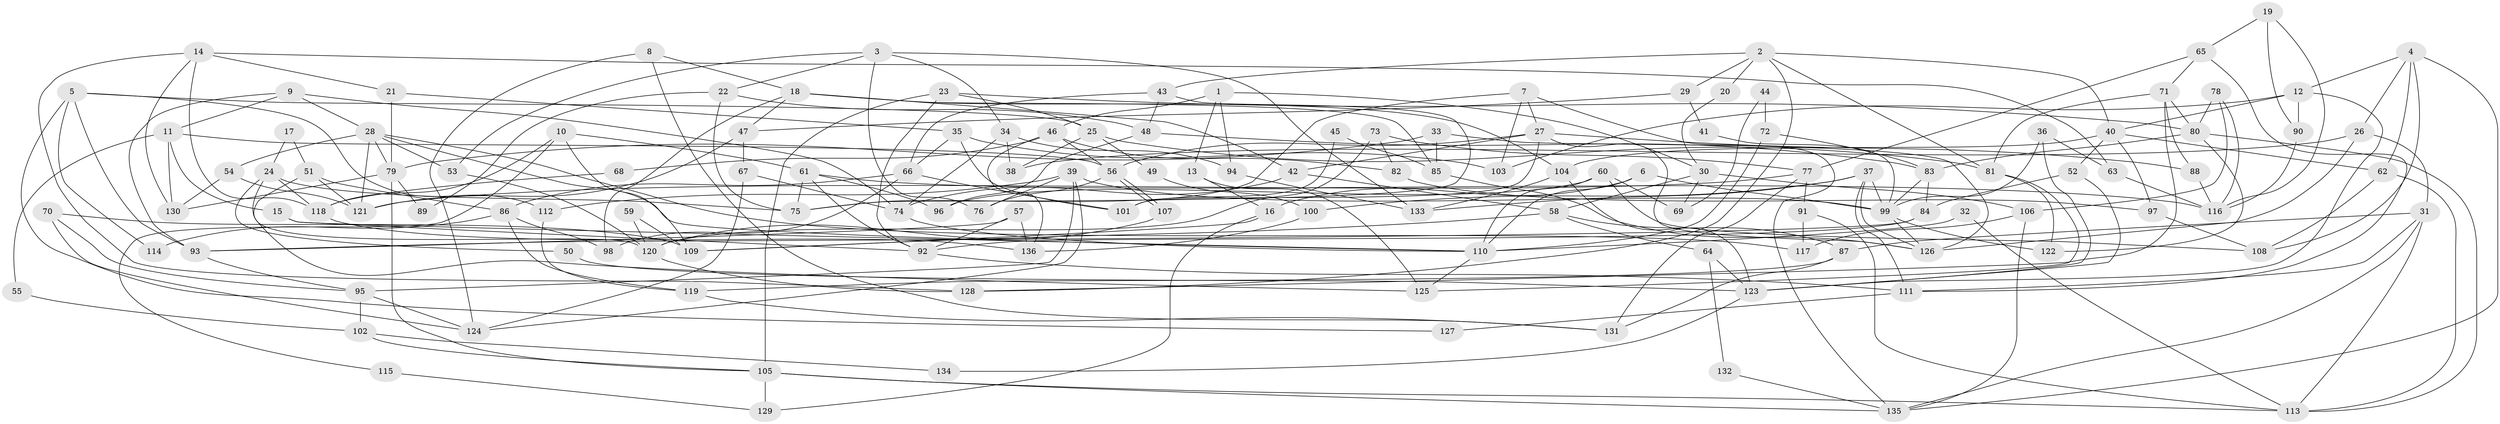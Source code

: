 // coarse degree distribution, {5: 0.17647058823529413, 7: 0.12941176470588237, 3: 0.15294117647058825, 8: 0.09411764705882353, 9: 0.03529411764705882, 6: 0.11764705882352941, 4: 0.1411764705882353, 2: 0.1411764705882353, 10: 0.011764705882352941}
// Generated by graph-tools (version 1.1) at 2025/24/03/03/25 07:24:02]
// undirected, 136 vertices, 272 edges
graph export_dot {
graph [start="1"]
  node [color=gray90,style=filled];
  1;
  2;
  3;
  4;
  5;
  6;
  7;
  8;
  9;
  10;
  11;
  12;
  13;
  14;
  15;
  16;
  17;
  18;
  19;
  20;
  21;
  22;
  23;
  24;
  25;
  26;
  27;
  28;
  29;
  30;
  31;
  32;
  33;
  34;
  35;
  36;
  37;
  38;
  39;
  40;
  41;
  42;
  43;
  44;
  45;
  46;
  47;
  48;
  49;
  50;
  51;
  52;
  53;
  54;
  55;
  56;
  57;
  58;
  59;
  60;
  61;
  62;
  63;
  64;
  65;
  66;
  67;
  68;
  69;
  70;
  71;
  72;
  73;
  74;
  75;
  76;
  77;
  78;
  79;
  80;
  81;
  82;
  83;
  84;
  85;
  86;
  87;
  88;
  89;
  90;
  91;
  92;
  93;
  94;
  95;
  96;
  97;
  98;
  99;
  100;
  101;
  102;
  103;
  104;
  105;
  106;
  107;
  108;
  109;
  110;
  111;
  112;
  113;
  114;
  115;
  116;
  117;
  118;
  119;
  120;
  121;
  122;
  123;
  124;
  125;
  126;
  127;
  128;
  129;
  130;
  131;
  132;
  133;
  134;
  135;
  136;
  1 -- 94;
  1 -- 30;
  1 -- 13;
  1 -- 46;
  2 -- 128;
  2 -- 40;
  2 -- 20;
  2 -- 29;
  2 -- 43;
  2 -- 81;
  3 -- 22;
  3 -- 76;
  3 -- 34;
  3 -- 53;
  3 -- 133;
  4 -- 108;
  4 -- 26;
  4 -- 12;
  4 -- 62;
  4 -- 135;
  5 -- 112;
  5 -- 25;
  5 -- 93;
  5 -- 114;
  5 -- 127;
  6 -- 110;
  6 -- 99;
  6 -- 16;
  7 -- 27;
  7 -- 135;
  7 -- 75;
  7 -- 103;
  8 -- 18;
  8 -- 124;
  8 -- 131;
  9 -- 93;
  9 -- 28;
  9 -- 11;
  9 -- 74;
  10 -- 118;
  10 -- 61;
  10 -- 109;
  10 -- 115;
  11 -- 15;
  11 -- 55;
  11 -- 56;
  11 -- 130;
  12 -- 90;
  12 -- 40;
  12 -- 103;
  12 -- 123;
  13 -- 16;
  13 -- 125;
  14 -- 21;
  14 -- 118;
  14 -- 63;
  14 -- 128;
  14 -- 130;
  15 -- 110;
  15 -- 92;
  16 -- 109;
  16 -- 129;
  17 -- 24;
  17 -- 51;
  18 -- 85;
  18 -- 47;
  18 -- 42;
  18 -- 98;
  18 -- 104;
  19 -- 65;
  19 -- 116;
  19 -- 90;
  20 -- 30;
  21 -- 79;
  21 -- 35;
  22 -- 48;
  22 -- 75;
  22 -- 89;
  23 -- 80;
  23 -- 105;
  23 -- 25;
  23 -- 92;
  24 -- 75;
  24 -- 120;
  24 -- 50;
  24 -- 118;
  25 -- 38;
  25 -- 49;
  25 -- 81;
  26 -- 31;
  26 -- 126;
  26 -- 38;
  27 -- 56;
  27 -- 42;
  27 -- 88;
  27 -- 101;
  27 -- 126;
  28 -- 54;
  28 -- 117;
  28 -- 53;
  28 -- 79;
  28 -- 110;
  28 -- 121;
  29 -- 47;
  29 -- 41;
  30 -- 58;
  30 -- 106;
  30 -- 69;
  31 -- 113;
  31 -- 135;
  31 -- 87;
  31 -- 111;
  32 -- 113;
  32 -- 110;
  33 -- 126;
  33 -- 79;
  33 -- 85;
  34 -- 74;
  34 -- 38;
  34 -- 94;
  35 -- 66;
  35 -- 103;
  35 -- 101;
  36 -- 123;
  36 -- 63;
  36 -- 99;
  37 -- 133;
  37 -- 126;
  37 -- 99;
  37 -- 100;
  37 -- 111;
  39 -- 95;
  39 -- 99;
  39 -- 76;
  39 -- 112;
  39 -- 124;
  40 -- 104;
  40 -- 52;
  40 -- 62;
  40 -- 97;
  41 -- 99;
  42 -- 74;
  42 -- 58;
  43 -- 66;
  43 -- 48;
  43 -- 75;
  44 -- 69;
  44 -- 72;
  45 -- 101;
  45 -- 85;
  46 -- 56;
  46 -- 68;
  46 -- 82;
  46 -- 136;
  47 -- 121;
  47 -- 67;
  48 -- 83;
  48 -- 96;
  49 -- 100;
  50 -- 123;
  51 -- 121;
  51 -- 125;
  51 -- 86;
  52 -- 84;
  52 -- 123;
  53 -- 120;
  54 -- 130;
  54 -- 121;
  55 -- 102;
  56 -- 107;
  56 -- 107;
  56 -- 76;
  57 -- 93;
  57 -- 92;
  57 -- 136;
  58 -- 87;
  58 -- 64;
  58 -- 109;
  59 -- 120;
  59 -- 109;
  60 -- 110;
  60 -- 96;
  60 -- 69;
  60 -- 108;
  61 -- 75;
  61 -- 92;
  61 -- 96;
  61 -- 116;
  62 -- 108;
  62 -- 113;
  63 -- 116;
  64 -- 123;
  64 -- 132;
  65 -- 71;
  65 -- 111;
  65 -- 77;
  66 -- 101;
  66 -- 98;
  66 -- 86;
  67 -- 124;
  67 -- 74;
  68 -- 118;
  70 -- 109;
  70 -- 124;
  70 -- 95;
  71 -- 128;
  71 -- 81;
  71 -- 80;
  71 -- 88;
  72 -- 110;
  72 -- 83;
  73 -- 77;
  73 -- 82;
  73 -- 120;
  74 -- 110;
  77 -- 131;
  77 -- 91;
  77 -- 121;
  78 -- 80;
  78 -- 116;
  78 -- 106;
  79 -- 130;
  79 -- 89;
  79 -- 105;
  80 -- 122;
  80 -- 83;
  80 -- 113;
  81 -- 122;
  81 -- 125;
  82 -- 97;
  83 -- 99;
  83 -- 84;
  84 -- 92;
  84 -- 93;
  85 -- 126;
  86 -- 98;
  86 -- 114;
  86 -- 119;
  87 -- 119;
  87 -- 131;
  88 -- 116;
  90 -- 116;
  91 -- 113;
  91 -- 117;
  92 -- 111;
  93 -- 95;
  94 -- 133;
  95 -- 102;
  95 -- 124;
  97 -- 108;
  99 -- 122;
  99 -- 126;
  100 -- 136;
  102 -- 105;
  102 -- 134;
  104 -- 123;
  104 -- 133;
  105 -- 113;
  105 -- 129;
  105 -- 135;
  106 -- 135;
  106 -- 117;
  107 -- 120;
  110 -- 125;
  111 -- 127;
  112 -- 119;
  115 -- 129;
  118 -- 136;
  119 -- 131;
  120 -- 128;
  123 -- 134;
  132 -- 135;
}
